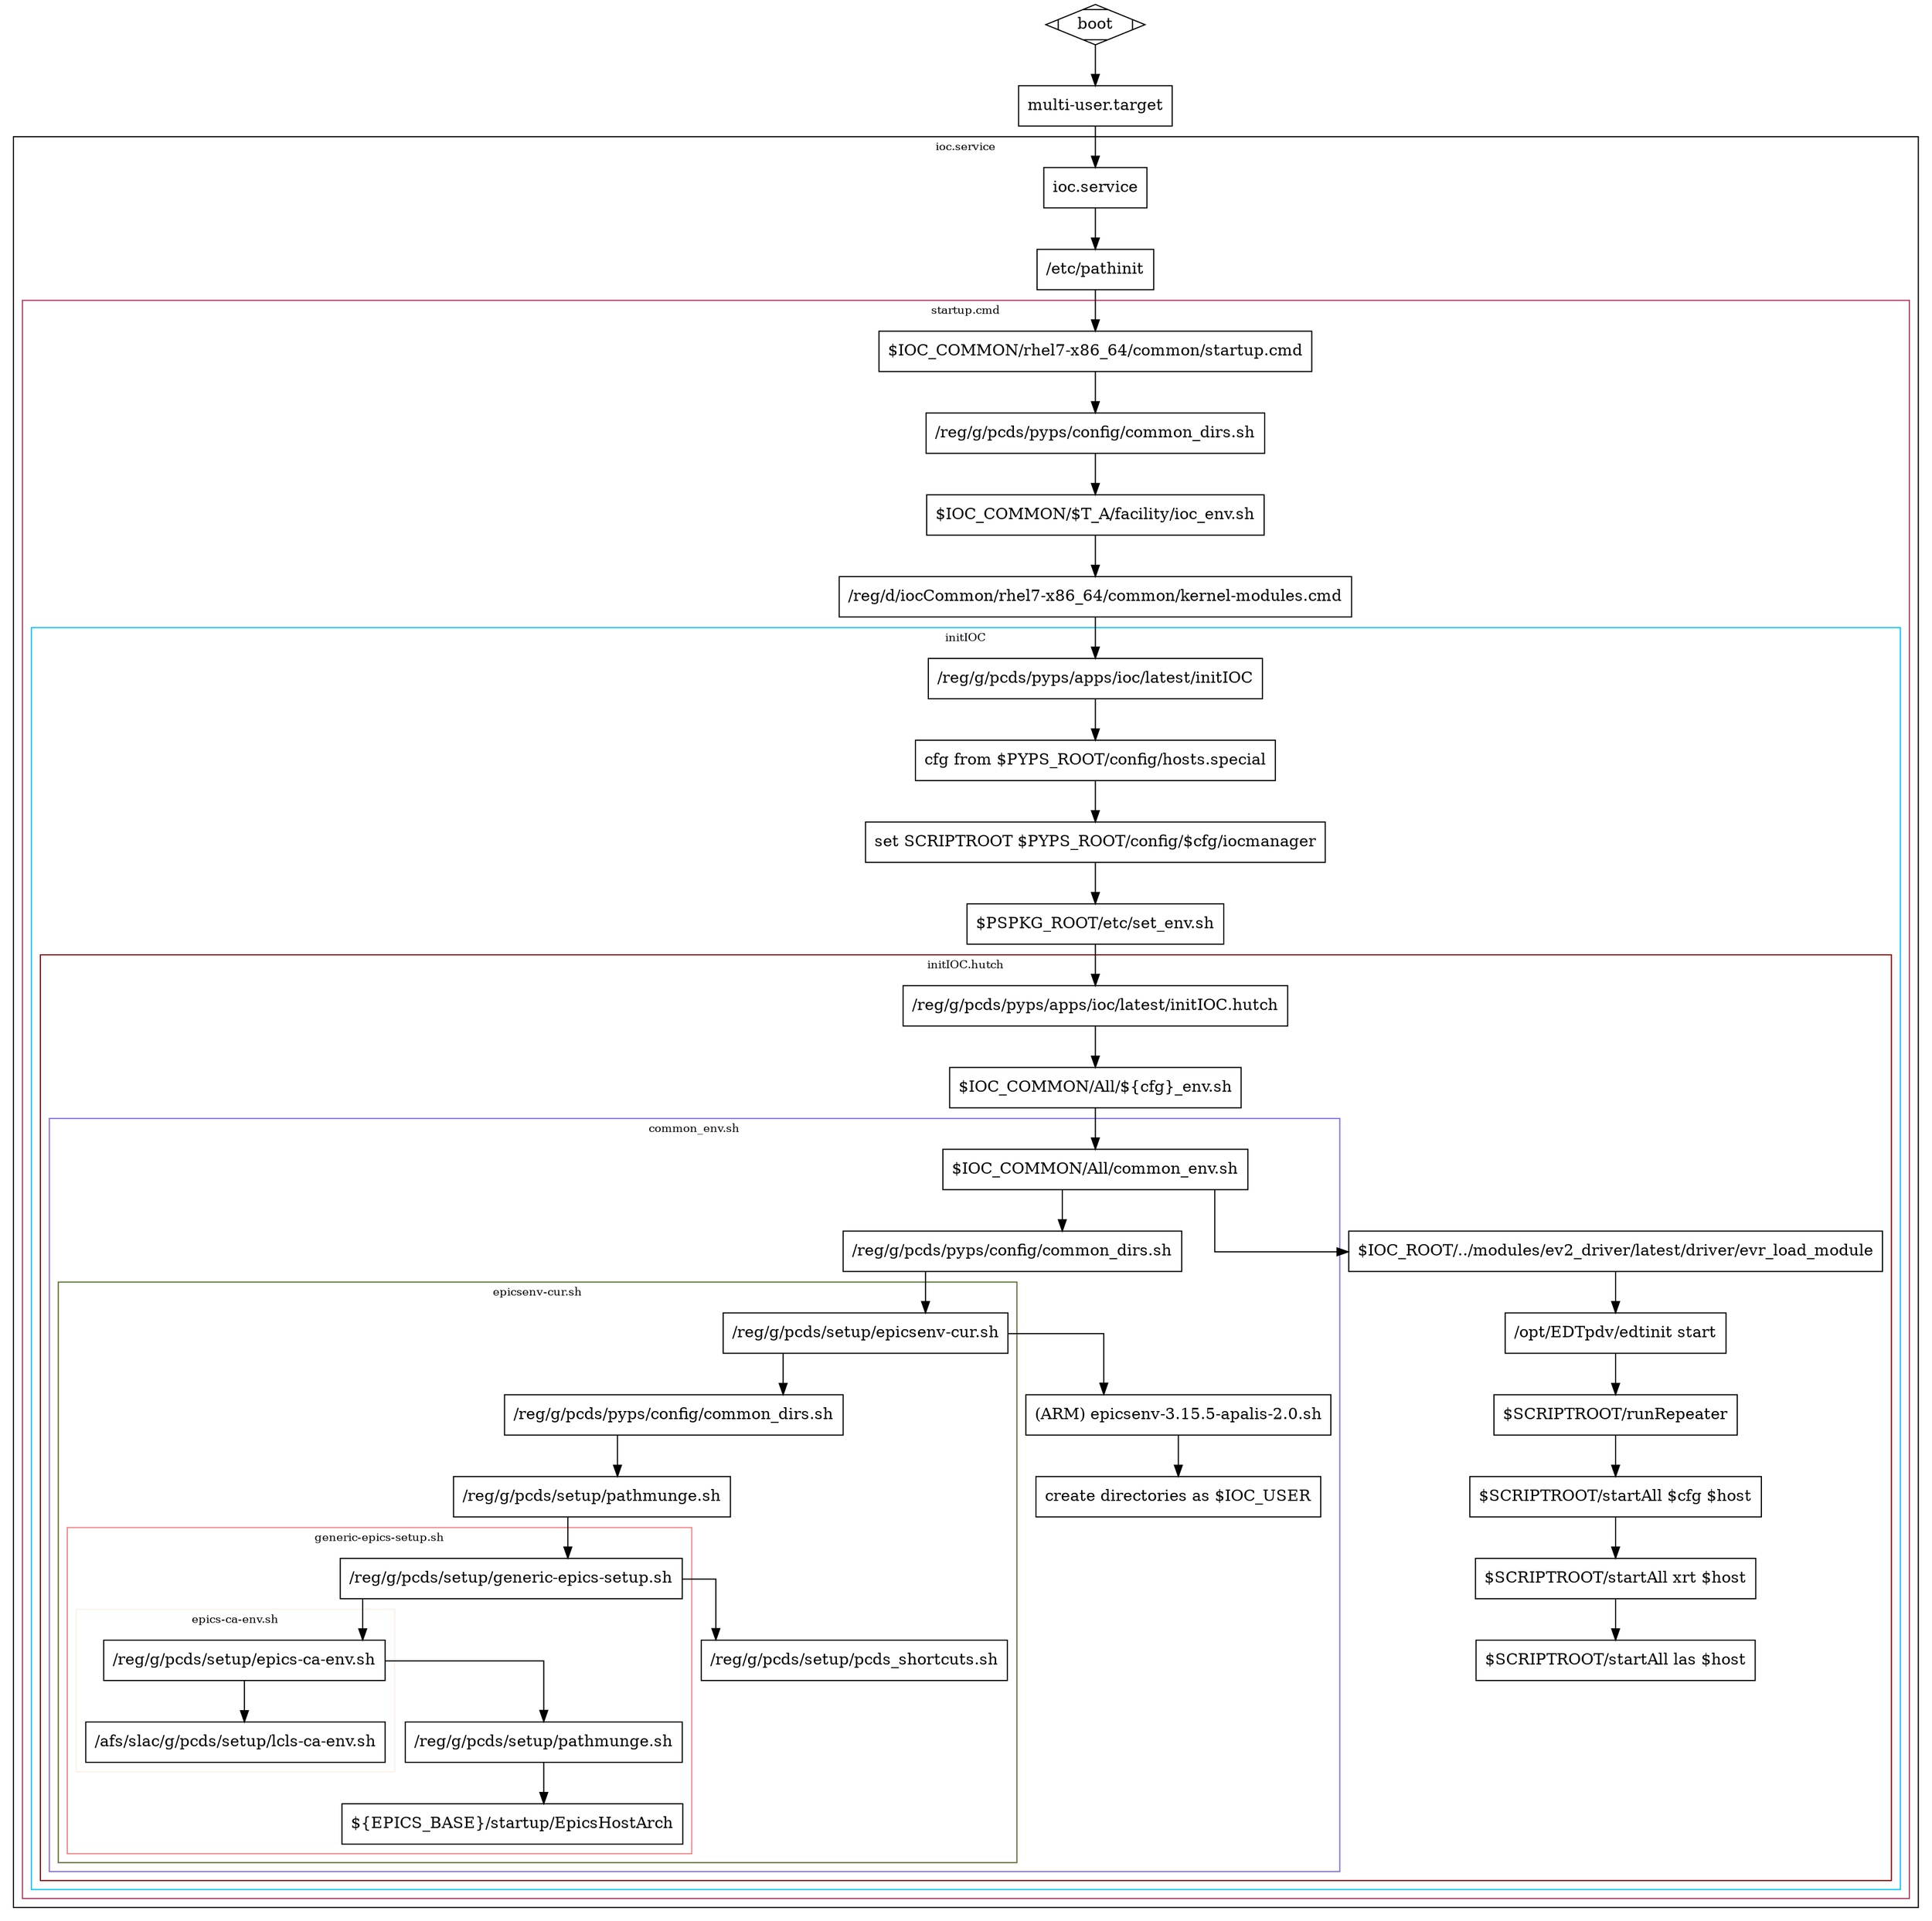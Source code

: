 digraph sequence {
    node [shape=record];
    splines=ortho;
    layout = dot;
    fontsize = 10;

    "boot" [shape=Mdiamond];
    boot -> "multi-user.target";

    "multi-user.target" ->
        "ioc.service";

    subgraph cluster_1 {
        rank="TB";
        label="ioc.service";
        color=black;
        "ioc.service" ->
          "/etc/pathinit" ->
          "$IOC_COMMON/rhel7-x86_64/common/startup.cmd";

        subgraph cluster_2 {
            rank="TB";
            label="startup.cmd";
            color=maroon;

            "$IOC_COMMON/rhel7-x86_64/common/startup.cmd" ->
                S1 -> 
                "$IOC_COMMON/$T_A/facility/ioc_env.sh" ->
                "/reg/d/iocCommon/rhel7-x86_64/common/kernel-modules.cmd" ->
                "/reg/g/pcds/pyps/apps/ioc/latest/initIOC";

            S1 [label="/reg/g/pcds/pyps/config/common_dirs.sh"];

            subgraph cluster_3 {
                rank="TB";
                label="initIOC";
                color=deepskyblue;
                "/reg/g/pcds/pyps/apps/ioc/latest/initIOC" ->
                    "cfg from $PYPS_ROOT/config/hosts.special" -> 
                    "set SCRIPTROOT $PYPS_ROOT/config/$cfg/iocmanager" ->
                    "$PSPKG_ROOT/etc/set_env.sh" -> 
                    "/reg/g/pcds/pyps/apps/ioc/latest/initIOC.hutch";

                subgraph cluster_4 {
                    rank="TB";
                    label="initIOC.hutch";
                    color=darkred;
                    "/reg/g/pcds/pyps/apps/ioc/latest/initIOC.hutch" ->
                      "$IOC_COMMON/All/${cfg}_env.sh" ->
                      "$IOC_COMMON/All/common_env.sh" ->
                      "$IOC_ROOT/../modules/ev2_driver/latest/driver/evr_load_module" ->
                      "/opt/EDTpdv/edtinit start" ->
                      "$SCRIPTROOT/runRepeater" ->
                      "$SCRIPTROOT/startAll $cfg $host" ->
                      "$SCRIPTROOT/startAll xrt $host" ->
                      "$SCRIPTROOT/startAll las $host";

                    subgraph cluster_5 {
                        rank="TB";
                        label="common_env.sh";
                        color=mediumslateblue;
                        "$IOC_COMMON/All/common_env.sh" ->
                          "/reg/g/pcds/pyps/config/common_dirs.sh" ->
                          "/reg/g/pcds/setup/epicsenv-cur.sh" ->
                          "(ARM) epicsenv-3.15.5-apalis-2.0.sh" ->
                          "create directories as $IOC_USER";

                        subgraph cluster_6 {
                            rank="TB";
                            color=darkolivegreen;
                            label="epicsenv-cur.sh";
                            "/reg/g/pcds/setup/epicsenv-cur.sh" ->
                              E1 -> 
                              E2 ->
                              "/reg/g/pcds/setup/generic-epics-setup.sh" ->
                              "/reg/g/pcds/setup/pcds_shortcuts.sh";

                            E1 [label="/reg/g/pcds/pyps/config/common_dirs.sh"];
                            E2 [label="/reg/g/pcds/setup/pathmunge.sh"];

                            subgraph cluster_7 {
                                rank="TB";
                                color=lightcoral;
                                label="generic-epics-setup.sh";
                                "/reg/g/pcds/setup/generic-epics-setup.sh" ->
                                  "/reg/g/pcds/setup/epics-ca-env.sh" ->
                                  GE1 ->
                                  "${EPICS_BASE}/startup/EpicsHostArch";

                                GE1 [label="/reg/g/pcds/setup/pathmunge.sh"];

                                subgraph cluster_8 {
                                    rank="TB";
                                    color=linen;
                                    label="epics-ca-env.sh";
                                    "/reg/g/pcds/setup/epics-ca-env.sh" ->
                                      "/afs/slac/g/pcds/setup/lcls-ca-env.sh";
                                }
                            }
                        }
                    }
                }
            }
        }
    }
}

# boot
# multi-user.target
# ioc.service 
#   /etc/pathinit 
#   OR: $IOC_COMMON/hosts/$(hostname -s)/startup.cmd 
#       $IOC_COMMON/rhel7-x86_64/common/startup.cmd
# $IOC_COMMON/rhel7-x86_64/common/startup.cmd
#   /reg/g/pcds/pyps/config/common_dirs.sh
#   $IOC_COMMON/$T_A/facility/ioc_env.sh
#   /reg/d/iocCommon/rhel7-x86_64/common/kernel-modules.cmd
#   /reg/g/pcds/pyps/apps/ioc/latest/initIOC
# /reg/g/pcds/pyps/apps/ioc/latest/initIOC
#   ** $PYPS_ROOT/config/hosts.special
#   SCRIPTROOT=$PYPS_ROOT/config/${cfg}/iocmanager
#   $PSPKG_ROOT/etc/set_env.sh
#   /reg/g/pcds/pyps/apps/ioc/latest/initIOC.hutch
# /reg/g/pcds/pyps/apps/ioc/latest/initIOC.hutch
#   $IOC_COMMON/All/${cfg}_env.sh
#   $IOC_COMMON/All/common_env.sh
#   $IOC_ROOT/../modules/ev2_driver/latest/driver/evr_load_module
#   /opt/EDTpdv/edtinit start
#   $SCRIPTROOT/runRepeater
#   $SCRIPTROOT/startAll $cfg $host
#   $SCRIPTROOT/startAll xrt $host
#   $SCRIPTROOT/startAll las $host


# $SCRIPTROOT/startAll
#   $SCRIPTROOT/startAll.py
# $IOC_COMMON/All/common_env.sh
#   /reg/g/pcds/pyps/config/common_dirs.sh
#   /reg/g/pcds/setup/epicsenv-cur.sh
#   (ARM) epicsenv-3.15.5-apalis-2.0.sh
#   create directories as $IOC_USER
# /reg/g/pcds/setup/epicsenv-cur.sh
#   /reg/g/pcds/pyps/config/common_dirs.sh
#   /reg/g/pcds/setup/pathmunge.sh
#   /reg/g/pcds/setup/generic-epics-setup.sh
#   /reg/g/pcds/setup/pcds_shortcuts.sh
# /reg/g/pcds/setup/pathmunge.sh
# /reg/g/pcds/setup/generic-epics-setup.sh
#   /reg/g/pcds/setup/epics-ca-env.sh
#   /reg/g/pcds/setup/pathmunge.sh
#   ${EPICS_BASE}/startup/EpicsHostArch
# /reg/g/pcds/setup/pcds_shortcuts.sh
# /reg/g/pcds/setup/epics-ca-env.sh
#   /afs/slac/g/pcds/setup/lcls-ca-env.sh

